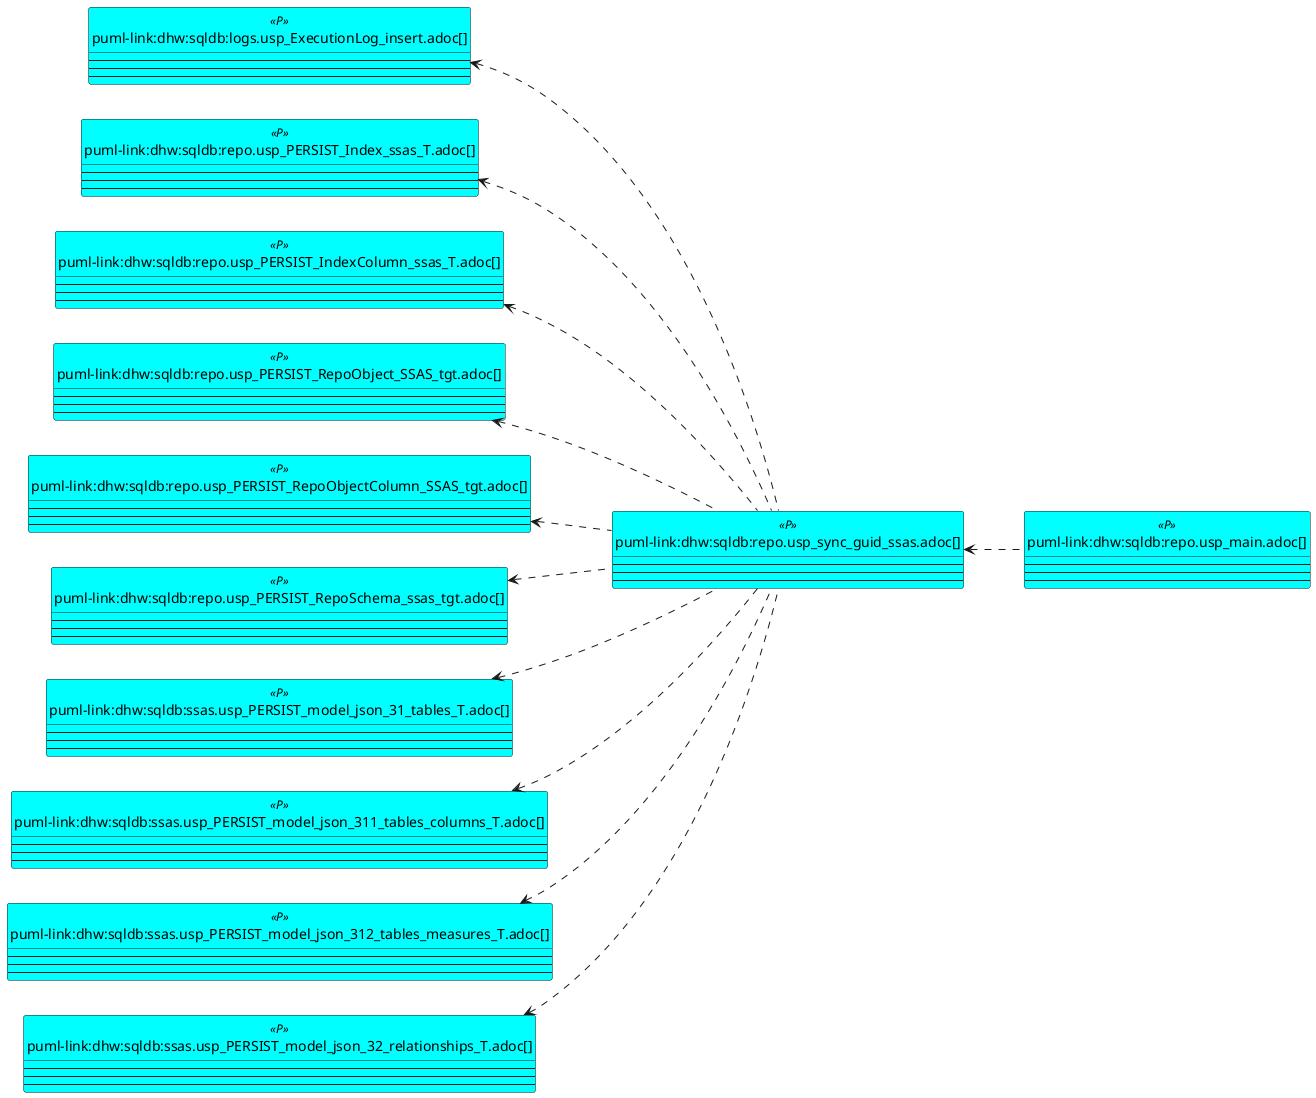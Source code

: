 @startuml
left to right direction
'top to bottom direction
hide circle
'avoide "." issues:
set namespaceSeparator none


skinparam class {
  BackgroundColor White
  BackgroundColor<<FN>> Yellow
  BackgroundColor<<FS>> Yellow
  BackgroundColor<<FT>> LightGray
  BackgroundColor<<IF>> Yellow
  BackgroundColor<<IS>> Yellow
  BackgroundColor<<P>> Aqua
  BackgroundColor<<PC>> Aqua
  BackgroundColor<<SN>> Yellow
  BackgroundColor<<SO>> SlateBlue
  BackgroundColor<<TF>> LightGray
  BackgroundColor<<TR>> Tomato
  BackgroundColor<<U>> White
  BackgroundColor<<V>> WhiteSmoke
  BackgroundColor<<X>> Aqua
  BackgroundColor<<external>> AliceBlue
}


entity "puml-link:dhw:sqldb:logs.usp_ExecutionLog_insert.adoc[]" as logs.usp_ExecutionLog_insert << P >> {
  --
  --
  --
}

entity "puml-link:dhw:sqldb:repo.usp_main.adoc[]" as repo.usp_main << P >> {
  --
  --
  --
}

entity "puml-link:dhw:sqldb:repo.usp_PERSIST_Index_ssas_T.adoc[]" as repo.usp_PERSIST_Index_ssas_T << P >> {
  --
  --
  --
}

entity "puml-link:dhw:sqldb:repo.usp_PERSIST_IndexColumn_ssas_T.adoc[]" as repo.usp_PERSIST_IndexColumn_ssas_T << P >> {
  --
  --
  --
}

entity "puml-link:dhw:sqldb:repo.usp_PERSIST_RepoObject_SSAS_tgt.adoc[]" as repo.usp_PERSIST_RepoObject_SSAS_tgt << P >> {
  --
  --
  --
}

entity "puml-link:dhw:sqldb:repo.usp_PERSIST_RepoObjectColumn_SSAS_tgt.adoc[]" as repo.usp_PERSIST_RepoObjectColumn_SSAS_tgt << P >> {
  --
  --
  --
}

entity "puml-link:dhw:sqldb:repo.usp_PERSIST_RepoSchema_ssas_tgt.adoc[]" as repo.usp_PERSIST_RepoSchema_ssas_tgt << P >> {
  --
  --
  --
}

entity "puml-link:dhw:sqldb:repo.usp_sync_guid_ssas.adoc[]" as repo.usp_sync_guid_ssas << P >> {
  --
  --
  --
}

entity "puml-link:dhw:sqldb:ssas.usp_PERSIST_model_json_31_tables_T.adoc[]" as ssas.usp_PERSIST_model_json_31_tables_T << P >> {
  --
  --
  --
}

entity "puml-link:dhw:sqldb:ssas.usp_PERSIST_model_json_311_tables_columns_T.adoc[]" as ssas.usp_PERSIST_model_json_311_tables_columns_T << P >> {
  --
  --
  --
}

entity "puml-link:dhw:sqldb:ssas.usp_PERSIST_model_json_312_tables_measures_T.adoc[]" as ssas.usp_PERSIST_model_json_312_tables_measures_T << P >> {
  --
  --
  --
}

entity "puml-link:dhw:sqldb:ssas.usp_PERSIST_model_json_32_relationships_T.adoc[]" as ssas.usp_PERSIST_model_json_32_relationships_T << P >> {
  --
  --
  --
}

logs.usp_ExecutionLog_insert <.. repo.usp_sync_guid_ssas
repo.usp_PERSIST_Index_ssas_T <.. repo.usp_sync_guid_ssas
repo.usp_PERSIST_IndexColumn_ssas_T <.. repo.usp_sync_guid_ssas
repo.usp_PERSIST_RepoObject_SSAS_tgt <.. repo.usp_sync_guid_ssas
repo.usp_PERSIST_RepoObjectColumn_SSAS_tgt <.. repo.usp_sync_guid_ssas
repo.usp_PERSIST_RepoSchema_ssas_tgt <.. repo.usp_sync_guid_ssas
repo.usp_sync_guid_ssas <.. repo.usp_main
ssas.usp_PERSIST_model_json_31_tables_T <.. repo.usp_sync_guid_ssas
ssas.usp_PERSIST_model_json_311_tables_columns_T <.. repo.usp_sync_guid_ssas
ssas.usp_PERSIST_model_json_312_tables_measures_T <.. repo.usp_sync_guid_ssas
ssas.usp_PERSIST_model_json_32_relationships_T <.. repo.usp_sync_guid_ssas

@enduml

